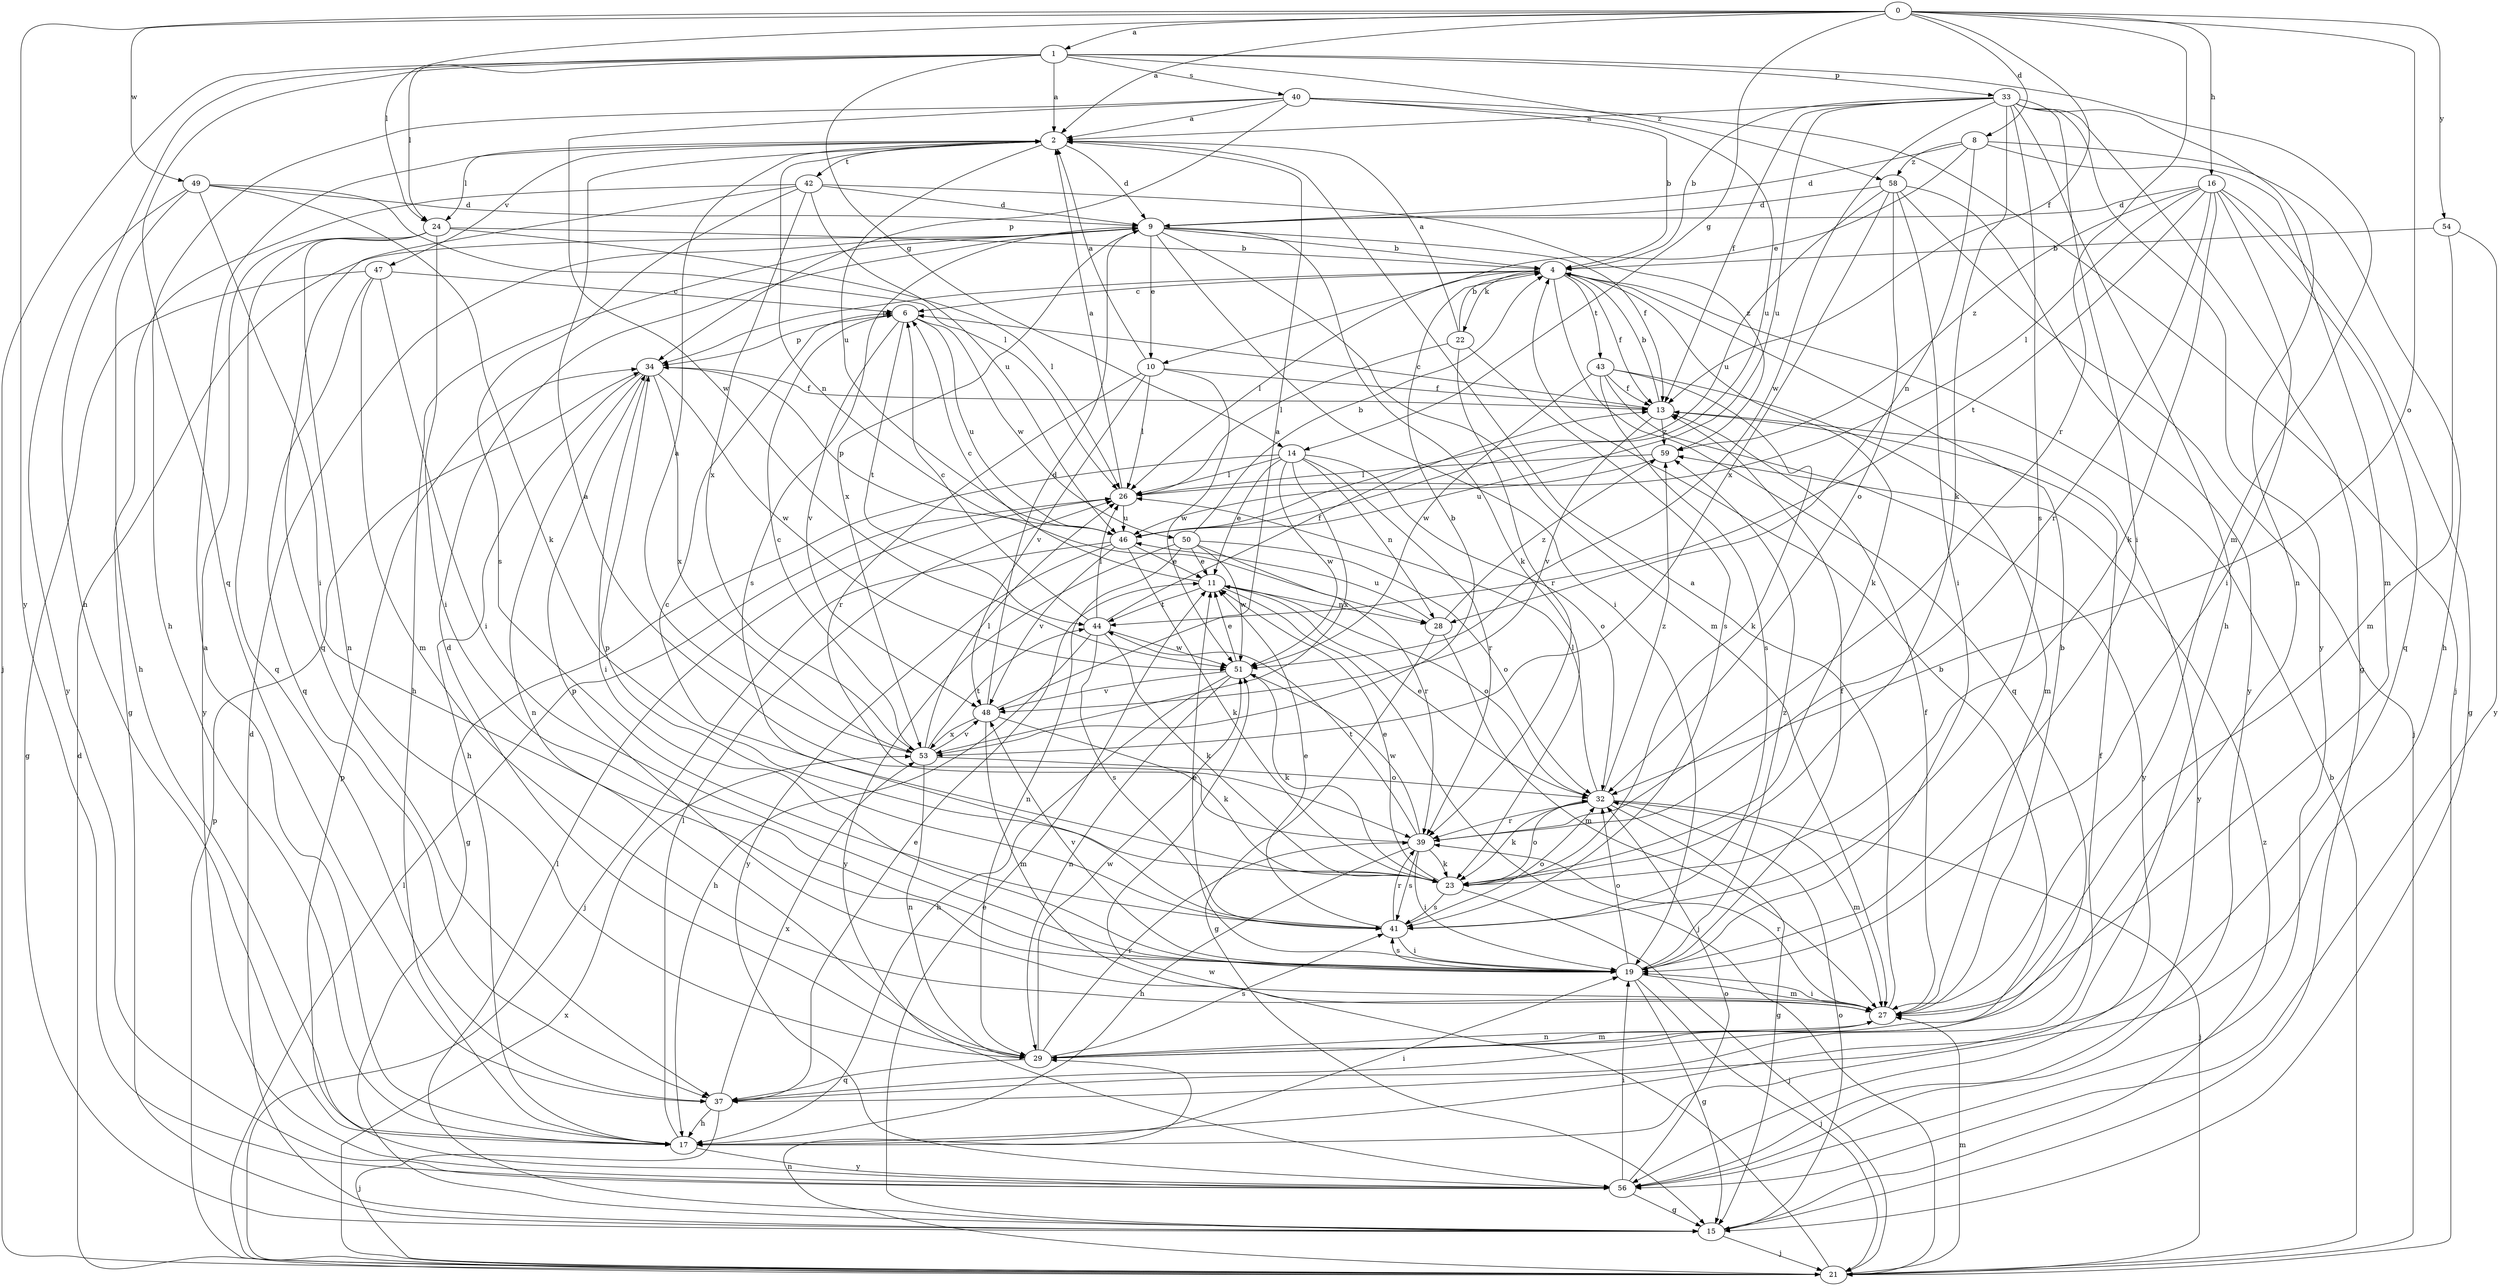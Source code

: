 strict digraph  {
0;
1;
2;
4;
6;
8;
9;
10;
11;
13;
14;
15;
16;
17;
19;
21;
22;
23;
24;
26;
27;
28;
29;
32;
33;
34;
37;
39;
40;
41;
42;
43;
44;
46;
47;
48;
49;
50;
51;
53;
54;
56;
58;
59;
0 -> 1  [label=a];
0 -> 2  [label=a];
0 -> 8  [label=d];
0 -> 13  [label=f];
0 -> 14  [label=g];
0 -> 16  [label=h];
0 -> 24  [label=l];
0 -> 32  [label=o];
0 -> 39  [label=r];
0 -> 49  [label=w];
0 -> 54  [label=y];
0 -> 56  [label=y];
1 -> 2  [label=a];
1 -> 14  [label=g];
1 -> 17  [label=h];
1 -> 21  [label=j];
1 -> 24  [label=l];
1 -> 27  [label=m];
1 -> 33  [label=p];
1 -> 37  [label=q];
1 -> 40  [label=s];
1 -> 58  [label=z];
2 -> 9  [label=d];
2 -> 24  [label=l];
2 -> 28  [label=n];
2 -> 42  [label=t];
2 -> 46  [label=u];
2 -> 47  [label=v];
4 -> 6  [label=c];
4 -> 13  [label=f];
4 -> 22  [label=k];
4 -> 23  [label=k];
4 -> 26  [label=l];
4 -> 34  [label=p];
4 -> 37  [label=q];
4 -> 43  [label=t];
6 -> 34  [label=p];
6 -> 44  [label=t];
6 -> 46  [label=u];
6 -> 48  [label=v];
6 -> 50  [label=w];
8 -> 9  [label=d];
8 -> 10  [label=e];
8 -> 17  [label=h];
8 -> 27  [label=m];
8 -> 28  [label=n];
8 -> 58  [label=z];
9 -> 4  [label=b];
9 -> 10  [label=e];
9 -> 13  [label=f];
9 -> 17  [label=h];
9 -> 19  [label=i];
9 -> 23  [label=k];
9 -> 27  [label=m];
9 -> 41  [label=s];
9 -> 53  [label=x];
10 -> 2  [label=a];
10 -> 13  [label=f];
10 -> 26  [label=l];
10 -> 39  [label=r];
10 -> 48  [label=v];
10 -> 51  [label=w];
11 -> 6  [label=c];
11 -> 21  [label=j];
11 -> 28  [label=n];
11 -> 32  [label=o];
11 -> 44  [label=t];
13 -> 4  [label=b];
13 -> 6  [label=c];
13 -> 48  [label=v];
13 -> 56  [label=y];
13 -> 59  [label=z];
14 -> 11  [label=e];
14 -> 15  [label=g];
14 -> 26  [label=l];
14 -> 28  [label=n];
14 -> 32  [label=o];
14 -> 39  [label=r];
14 -> 51  [label=w];
14 -> 53  [label=x];
15 -> 9  [label=d];
15 -> 11  [label=e];
15 -> 21  [label=j];
15 -> 26  [label=l];
15 -> 32  [label=o];
15 -> 59  [label=z];
16 -> 9  [label=d];
16 -> 15  [label=g];
16 -> 19  [label=i];
16 -> 23  [label=k];
16 -> 26  [label=l];
16 -> 37  [label=q];
16 -> 39  [label=r];
16 -> 44  [label=t];
16 -> 59  [label=z];
17 -> 2  [label=a];
17 -> 19  [label=i];
17 -> 26  [label=l];
17 -> 56  [label=y];
19 -> 11  [label=e];
19 -> 13  [label=f];
19 -> 15  [label=g];
19 -> 21  [label=j];
19 -> 27  [label=m];
19 -> 32  [label=o];
19 -> 41  [label=s];
19 -> 48  [label=v];
19 -> 59  [label=z];
21 -> 4  [label=b];
21 -> 9  [label=d];
21 -> 26  [label=l];
21 -> 27  [label=m];
21 -> 29  [label=n];
21 -> 34  [label=p];
21 -> 51  [label=w];
21 -> 53  [label=x];
22 -> 2  [label=a];
22 -> 4  [label=b];
22 -> 26  [label=l];
22 -> 39  [label=r];
22 -> 41  [label=s];
23 -> 6  [label=c];
23 -> 11  [label=e];
23 -> 21  [label=j];
23 -> 32  [label=o];
23 -> 41  [label=s];
24 -> 4  [label=b];
24 -> 19  [label=i];
24 -> 26  [label=l];
24 -> 29  [label=n];
24 -> 37  [label=q];
24 -> 56  [label=y];
26 -> 2  [label=a];
26 -> 46  [label=u];
27 -> 2  [label=a];
27 -> 4  [label=b];
27 -> 13  [label=f];
27 -> 19  [label=i];
27 -> 29  [label=n];
27 -> 34  [label=p];
27 -> 39  [label=r];
28 -> 15  [label=g];
28 -> 27  [label=m];
28 -> 46  [label=u];
28 -> 59  [label=z];
29 -> 4  [label=b];
29 -> 9  [label=d];
29 -> 27  [label=m];
29 -> 37  [label=q];
29 -> 39  [label=r];
29 -> 41  [label=s];
29 -> 51  [label=w];
32 -> 11  [label=e];
32 -> 15  [label=g];
32 -> 21  [label=j];
32 -> 23  [label=k];
32 -> 26  [label=l];
32 -> 27  [label=m];
32 -> 39  [label=r];
32 -> 59  [label=z];
33 -> 2  [label=a];
33 -> 4  [label=b];
33 -> 13  [label=f];
33 -> 15  [label=g];
33 -> 17  [label=h];
33 -> 19  [label=i];
33 -> 23  [label=k];
33 -> 29  [label=n];
33 -> 41  [label=s];
33 -> 46  [label=u];
33 -> 51  [label=w];
33 -> 56  [label=y];
34 -> 13  [label=f];
34 -> 17  [label=h];
34 -> 19  [label=i];
34 -> 29  [label=n];
34 -> 51  [label=w];
34 -> 53  [label=x];
37 -> 11  [label=e];
37 -> 13  [label=f];
37 -> 17  [label=h];
37 -> 21  [label=j];
37 -> 53  [label=x];
39 -> 2  [label=a];
39 -> 17  [label=h];
39 -> 19  [label=i];
39 -> 23  [label=k];
39 -> 41  [label=s];
39 -> 44  [label=t];
39 -> 51  [label=w];
40 -> 2  [label=a];
40 -> 4  [label=b];
40 -> 17  [label=h];
40 -> 21  [label=j];
40 -> 34  [label=p];
40 -> 46  [label=u];
40 -> 51  [label=w];
41 -> 11  [label=e];
41 -> 19  [label=i];
41 -> 32  [label=o];
41 -> 34  [label=p];
41 -> 39  [label=r];
42 -> 9  [label=d];
42 -> 15  [label=g];
42 -> 37  [label=q];
42 -> 41  [label=s];
42 -> 46  [label=u];
42 -> 53  [label=x];
42 -> 59  [label=z];
43 -> 13  [label=f];
43 -> 23  [label=k];
43 -> 27  [label=m];
43 -> 41  [label=s];
43 -> 51  [label=w];
43 -> 56  [label=y];
44 -> 6  [label=c];
44 -> 13  [label=f];
44 -> 17  [label=h];
44 -> 23  [label=k];
44 -> 26  [label=l];
44 -> 41  [label=s];
44 -> 51  [label=w];
46 -> 11  [label=e];
46 -> 21  [label=j];
46 -> 23  [label=k];
46 -> 34  [label=p];
46 -> 48  [label=v];
46 -> 56  [label=y];
47 -> 6  [label=c];
47 -> 15  [label=g];
47 -> 19  [label=i];
47 -> 27  [label=m];
47 -> 37  [label=q];
48 -> 2  [label=a];
48 -> 9  [label=d];
48 -> 23  [label=k];
48 -> 27  [label=m];
48 -> 53  [label=x];
49 -> 9  [label=d];
49 -> 17  [label=h];
49 -> 19  [label=i];
49 -> 23  [label=k];
49 -> 26  [label=l];
49 -> 56  [label=y];
50 -> 4  [label=b];
50 -> 11  [label=e];
50 -> 29  [label=n];
50 -> 32  [label=o];
50 -> 39  [label=r];
50 -> 51  [label=w];
50 -> 56  [label=y];
51 -> 11  [label=e];
51 -> 17  [label=h];
51 -> 23  [label=k];
51 -> 29  [label=n];
51 -> 48  [label=v];
53 -> 2  [label=a];
53 -> 4  [label=b];
53 -> 6  [label=c];
53 -> 26  [label=l];
53 -> 29  [label=n];
53 -> 32  [label=o];
53 -> 44  [label=t];
53 -> 48  [label=v];
54 -> 4  [label=b];
54 -> 27  [label=m];
54 -> 56  [label=y];
56 -> 15  [label=g];
56 -> 19  [label=i];
56 -> 32  [label=o];
56 -> 34  [label=p];
58 -> 9  [label=d];
58 -> 19  [label=i];
58 -> 21  [label=j];
58 -> 32  [label=o];
58 -> 46  [label=u];
58 -> 53  [label=x];
58 -> 56  [label=y];
59 -> 26  [label=l];
59 -> 46  [label=u];
}

